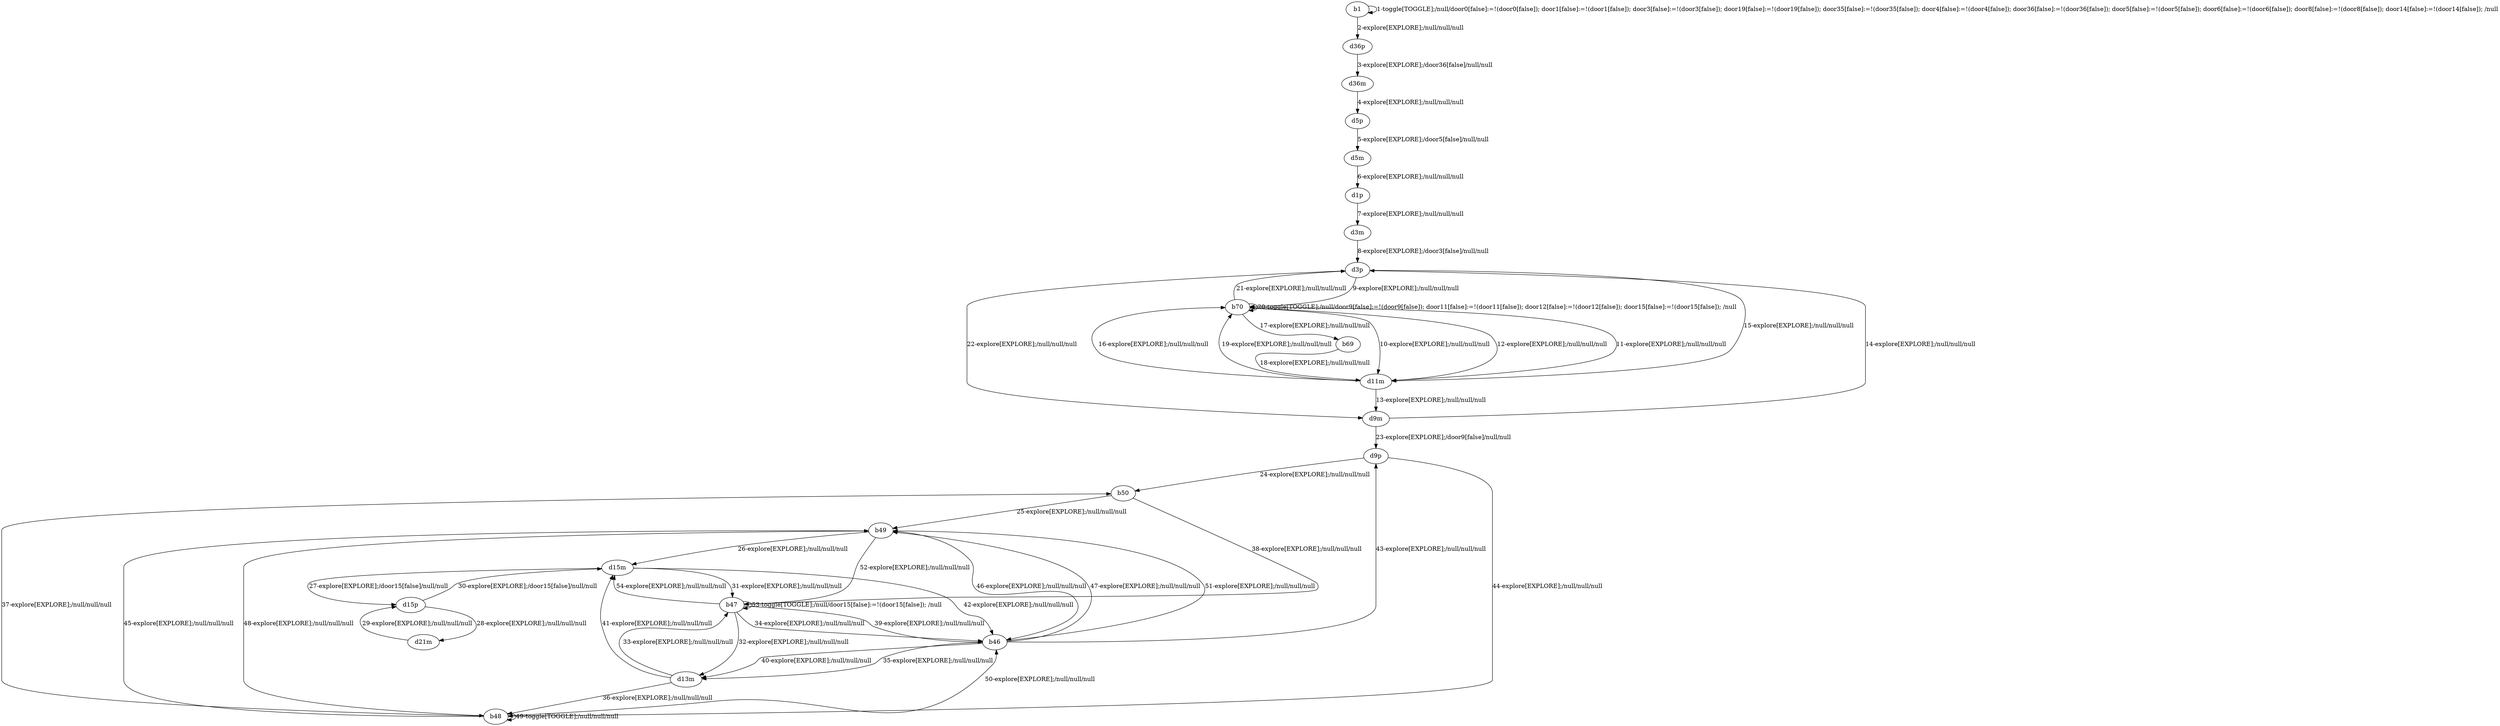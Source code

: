 # Total number of goals covered by this test: 1
# d13m --> b48

digraph g {
"b1" -> "b1" [label = "1-toggle[TOGGLE];/null/door0[false]:=!(door0[false]); door1[false]:=!(door1[false]); door3[false]:=!(door3[false]); door19[false]:=!(door19[false]); door35[false]:=!(door35[false]); door4[false]:=!(door4[false]); door36[false]:=!(door36[false]); door5[false]:=!(door5[false]); door6[false]:=!(door6[false]); door8[false]:=!(door8[false]); door14[false]:=!(door14[false]); /null"];
"b1" -> "d36p" [label = "2-explore[EXPLORE];/null/null/null"];
"d36p" -> "d36m" [label = "3-explore[EXPLORE];/door36[false]/null/null"];
"d36m" -> "d5p" [label = "4-explore[EXPLORE];/null/null/null"];
"d5p" -> "d5m" [label = "5-explore[EXPLORE];/door5[false]/null/null"];
"d5m" -> "d1p" [label = "6-explore[EXPLORE];/null/null/null"];
"d1p" -> "d3m" [label = "7-explore[EXPLORE];/null/null/null"];
"d3m" -> "d3p" [label = "8-explore[EXPLORE];/door3[false]/null/null"];
"d3p" -> "b70" [label = "9-explore[EXPLORE];/null/null/null"];
"b70" -> "d11m" [label = "10-explore[EXPLORE];/null/null/null"];
"d11m" -> "b70" [label = "11-explore[EXPLORE];/null/null/null"];
"b70" -> "d11m" [label = "12-explore[EXPLORE];/null/null/null"];
"d11m" -> "d9m" [label = "13-explore[EXPLORE];/null/null/null"];
"d9m" -> "d3p" [label = "14-explore[EXPLORE];/null/null/null"];
"d3p" -> "d11m" [label = "15-explore[EXPLORE];/null/null/null"];
"d11m" -> "b70" [label = "16-explore[EXPLORE];/null/null/null"];
"b70" -> "b69" [label = "17-explore[EXPLORE];/null/null/null"];
"b69" -> "d11m" [label = "18-explore[EXPLORE];/null/null/null"];
"d11m" -> "b70" [label = "19-explore[EXPLORE];/null/null/null"];
"b70" -> "b70" [label = "20-toggle[TOGGLE];/null/door9[false]:=!(door9[false]); door11[false]:=!(door11[false]); door12[false]:=!(door12[false]); door15[false]:=!(door15[false]); /null"];
"b70" -> "d3p" [label = "21-explore[EXPLORE];/null/null/null"];
"d3p" -> "d9m" [label = "22-explore[EXPLORE];/null/null/null"];
"d9m" -> "d9p" [label = "23-explore[EXPLORE];/door9[false]/null/null"];
"d9p" -> "b50" [label = "24-explore[EXPLORE];/null/null/null"];
"b50" -> "b49" [label = "25-explore[EXPLORE];/null/null/null"];
"b49" -> "d15m" [label = "26-explore[EXPLORE];/null/null/null"];
"d15m" -> "d15p" [label = "27-explore[EXPLORE];/door15[false]/null/null"];
"d15p" -> "d21m" [label = "28-explore[EXPLORE];/null/null/null"];
"d21m" -> "d15p" [label = "29-explore[EXPLORE];/null/null/null"];
"d15p" -> "d15m" [label = "30-explore[EXPLORE];/door15[false]/null/null"];
"d15m" -> "b47" [label = "31-explore[EXPLORE];/null/null/null"];
"b47" -> "d13m" [label = "32-explore[EXPLORE];/null/null/null"];
"d13m" -> "b47" [label = "33-explore[EXPLORE];/null/null/null"];
"b47" -> "b46" [label = "34-explore[EXPLORE];/null/null/null"];
"b46" -> "d13m" [label = "35-explore[EXPLORE];/null/null/null"];
"d13m" -> "b48" [label = "36-explore[EXPLORE];/null/null/null"];
"b48" -> "b50" [label = "37-explore[EXPLORE];/null/null/null"];
"b50" -> "b47" [label = "38-explore[EXPLORE];/null/null/null"];
"b47" -> "b46" [label = "39-explore[EXPLORE];/null/null/null"];
"b46" -> "d13m" [label = "40-explore[EXPLORE];/null/null/null"];
"d13m" -> "d15m" [label = "41-explore[EXPLORE];/null/null/null"];
"d15m" -> "b46" [label = "42-explore[EXPLORE];/null/null/null"];
"b46" -> "d9p" [label = "43-explore[EXPLORE];/null/null/null"];
"d9p" -> "b48" [label = "44-explore[EXPLORE];/null/null/null"];
"b48" -> "b49" [label = "45-explore[EXPLORE];/null/null/null"];
"b49" -> "b46" [label = "46-explore[EXPLORE];/null/null/null"];
"b46" -> "b49" [label = "47-explore[EXPLORE];/null/null/null"];
"b49" -> "b48" [label = "48-explore[EXPLORE];/null/null/null"];
"b48" -> "b48" [label = "49-toggle[TOGGLE];/null/null/null"];
"b48" -> "b46" [label = "50-explore[EXPLORE];/null/null/null"];
"b46" -> "b49" [label = "51-explore[EXPLORE];/null/null/null"];
"b49" -> "b47" [label = "52-explore[EXPLORE];/null/null/null"];
"b47" -> "b47" [label = "53-toggle[TOGGLE];/null/door15[false]:=!(door15[false]); /null"];
"b47" -> "d15m" [label = "54-explore[EXPLORE];/null/null/null"];
}